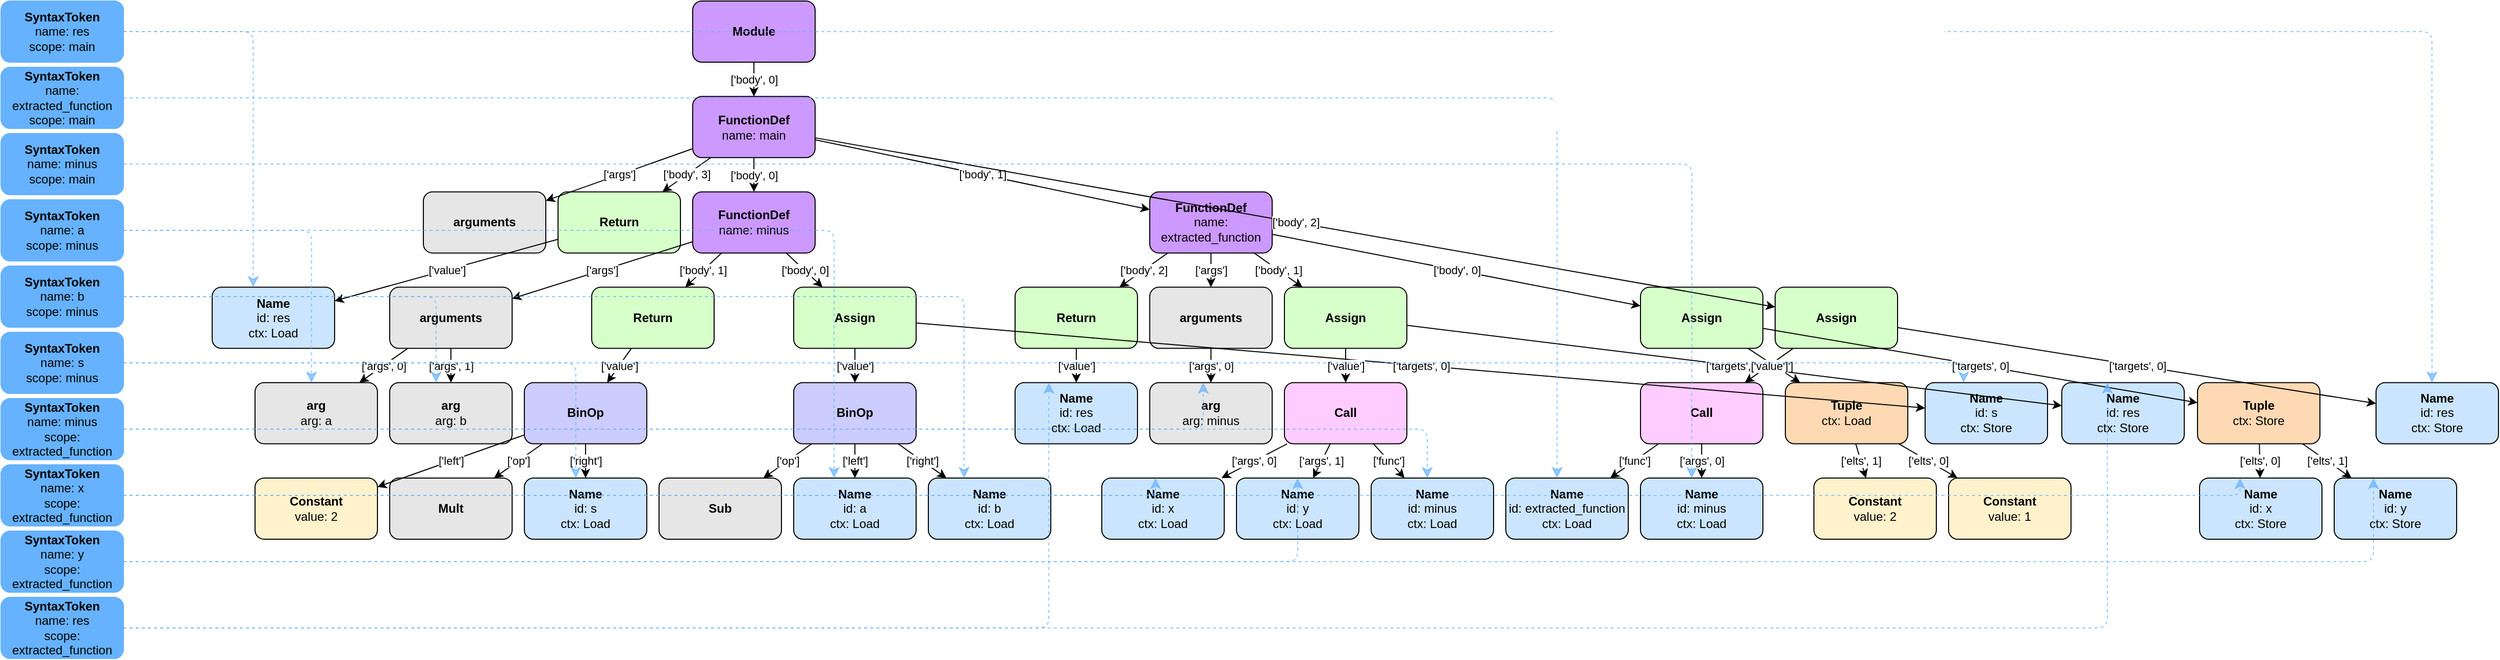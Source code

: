 <?xml version="1.0" ?>
<mxfile>
	<diagram id="code-graph" name="Page-1">
		<mxGraphModel dx="422" dy="816" grid="1" gridSize="10" guides="1" tooltips="1" connect="1" arrows="1" fold="1" page="1" pageScale="1" pageWidth="850" pageHeight="1100" math="0" shadow="0">
			<root>
				<mxCell id="0"/>
				<mxCell id="1" parent="0"/>
				<mxCell id="5099317200" value="&lt;b&gt;Module&lt;/b&gt;" style="whiteSpace=wrap;html=1;rounded=1;fillColor=#CC99FF;strokeColor=#000000" parent="1" vertex="1">
					<mxGeometry x="527.98" y="0.0" width="120" height="60" as="geometry"/>
				</mxCell>
				<mxCell id="5099322048" value="&lt;b&gt;FunctionDef&lt;/b&gt;&lt;br&gt;name: main" style="whiteSpace=wrap;html=1;rounded=1;fillColor=#CC99FF;strokeColor=#000000" parent="1" vertex="1">
					<mxGeometry x="527.98" y="93.6" width="120" height="60" as="geometry"/>
				</mxCell>
				<mxCell id="5099322864" value="&lt;b&gt;arguments&lt;/b&gt;" style="whiteSpace=wrap;html=1;rounded=1;fillColor=#E6E6E6;strokeColor=#000000" parent="1" vertex="1">
					<mxGeometry x="263.98" y="187.2" width="120" height="60" as="geometry"/>
				</mxCell>
				<mxCell id="5099310720" value="&lt;b&gt;FunctionDef&lt;/b&gt;&lt;br&gt;name: minus" style="whiteSpace=wrap;html=1;rounded=1;fillColor=#CC99FF;strokeColor=#000000" parent="1" vertex="1">
					<mxGeometry x="527.98" y="187.2" width="120" height="60" as="geometry"/>
				</mxCell>
				<mxCell id="5099318928" value="&lt;b&gt;arguments&lt;/b&gt;" style="whiteSpace=wrap;html=1;rounded=1;fillColor=#E6E6E6;strokeColor=#000000" parent="1" vertex="1">
					<mxGeometry x="230.98" y="280.8" width="120" height="60" as="geometry"/>
				</mxCell>
				<mxCell id="5099317872" value="&lt;b&gt;arg&lt;/b&gt;&lt;br&gt;arg: a" style="whiteSpace=wrap;html=1;rounded=1;fillColor=#E6E6E6;strokeColor=#000000" parent="1" vertex="1">
					<mxGeometry x="98.981" y="374.4" width="120" height="60" as="geometry"/>
				</mxCell>
				<mxCell id="5099314272" value="&lt;b&gt;arg&lt;/b&gt;&lt;br&gt;arg: b" style="whiteSpace=wrap;html=1;rounded=1;fillColor=#E6E6E6;strokeColor=#000000" parent="1" vertex="1">
					<mxGeometry x="230.98" y="374.4" width="120" height="60" as="geometry"/>
				</mxCell>
				<mxCell id="5099316720" value="&lt;b&gt;Assign&lt;/b&gt;" style="whiteSpace=wrap;html=1;rounded=1;fillColor=#D6FFC9;strokeColor=#000000" parent="1" vertex="1">
					<mxGeometry x="626.98" y="280.8" width="120" height="60" as="geometry"/>
				</mxCell>
				<mxCell id="5099308272" value="&lt;b&gt;Name&lt;/b&gt;&lt;br&gt;id: s&lt;br&gt;ctx: Store" style="whiteSpace=wrap;html=1;rounded=1;fillColor=#CCE5FF;strokeColor=#000000" parent="1" vertex="1">
					<mxGeometry x="1736.0" y="374.4" width="120" height="60" as="geometry"/>
				</mxCell>
				<mxCell id="5099320368" value="&lt;b&gt;BinOp&lt;/b&gt;" style="whiteSpace=wrap;html=1;rounded=1;fillColor=#CCCCFF;strokeColor=#000000" parent="1" vertex="1">
					<mxGeometry x="626.98" y="374.4" width="120" height="60" as="geometry"/>
				</mxCell>
				<mxCell id="5099320992" value="&lt;b&gt;Name&lt;/b&gt;&lt;br&gt;id: a&lt;br&gt;ctx: Load" style="whiteSpace=wrap;html=1;rounded=1;fillColor=#CCE5FF;strokeColor=#000000" parent="1" vertex="1">
					<mxGeometry x="626.98" y="468.0" width="120" height="60" as="geometry"/>
				</mxCell>
				<mxCell id="5099316144" value="&lt;b&gt;Sub&lt;/b&gt;" style="whiteSpace=wrap;html=1;rounded=1;fillColor=#E6E6E6;strokeColor=#000000" parent="1" vertex="1">
					<mxGeometry x="494.98" y="468.0" width="120" height="60" as="geometry"/>
				</mxCell>
				<mxCell id="5099314128" value="&lt;b&gt;Name&lt;/b&gt;&lt;br&gt;id: b&lt;br&gt;ctx: Load" style="whiteSpace=wrap;html=1;rounded=1;fillColor=#CCE5FF;strokeColor=#000000" parent="1" vertex="1">
					<mxGeometry x="758.98" y="468.0" width="120" height="60" as="geometry"/>
				</mxCell>
				<mxCell id="5099321760" value="&lt;b&gt;Return&lt;/b&gt;" style="whiteSpace=wrap;html=1;rounded=1;fillColor=#D6FFC9;strokeColor=#000000" parent="1" vertex="1">
					<mxGeometry x="428.98" y="280.8" width="120" height="60" as="geometry"/>
				</mxCell>
				<mxCell id="5099307264" value="&lt;b&gt;BinOp&lt;/b&gt;" style="whiteSpace=wrap;html=1;rounded=1;fillColor=#CCCCFF;strokeColor=#000000" parent="1" vertex="1">
					<mxGeometry x="362.98" y="374.4" width="120" height="60" as="geometry"/>
				</mxCell>
				<mxCell id="5099317632" value="&lt;b&gt;Constant&lt;/b&gt;&lt;br&gt;value: 2" style="whiteSpace=wrap;html=1;rounded=1;fillColor=#FFF2CC;strokeColor=#000000" parent="1" vertex="1">
					<mxGeometry x="98.981" y="468.0" width="120" height="60" as="geometry"/>
				</mxCell>
				<mxCell id="6080628240" value="&lt;b&gt;Mult&lt;/b&gt;" style="whiteSpace=wrap;html=1;rounded=1;fillColor=#E6E6E6;strokeColor=#000000" parent="1" vertex="1">
					<mxGeometry x="230.98" y="468.0" width="120" height="60" as="geometry"/>
				</mxCell>
				<mxCell id="5099307120" value="&lt;b&gt;Name&lt;/b&gt;&lt;br&gt;id: s&lt;br&gt;ctx: Load" style="whiteSpace=wrap;html=1;rounded=1;fillColor=#CCE5FF;strokeColor=#000000" parent="1" vertex="1">
					<mxGeometry x="362.98" y="468.0" width="120" height="60" as="geometry"/>
				</mxCell>
				<mxCell id="6076808400" value="&lt;b&gt;FunctionDef&lt;/b&gt;&lt;br&gt;name: extracted_function" style="whiteSpace=wrap;html=1;rounded=1;fillColor=#CC99FF;strokeColor=#000000" parent="1" vertex="1">
					<mxGeometry x="975.98" y="187.2" width="120" height="60" as="geometry"/>
				</mxCell>
				<mxCell id="6089134704" value="&lt;b&gt;arguments&lt;/b&gt;" style="whiteSpace=wrap;html=1;rounded=1;fillColor=#E6E6E6;strokeColor=#000000" parent="1" vertex="1">
					<mxGeometry x="975.98" y="280.8" width="120" height="60" as="geometry"/>
				</mxCell>
				<mxCell id="6084080784" value="&lt;b&gt;arg&lt;/b&gt;&lt;br&gt;arg: minus" style="whiteSpace=wrap;html=1;rounded=1;fillColor=#E6E6E6;strokeColor=#000000" parent="1" vertex="1">
					<mxGeometry x="975.98" y="374.4" width="120" height="60" as="geometry"/>
				</mxCell>
				<mxCell id="5099315040" value="&lt;b&gt;Assign&lt;/b&gt;" style="whiteSpace=wrap;html=1;rounded=1;fillColor=#D6FFC9;strokeColor=#000000" parent="1" vertex="1">
					<mxGeometry x="1457.0" y="280.8" width="120" height="60" as="geometry"/>
				</mxCell>
				<mxCell id="5099318352" value="&lt;b&gt;Tuple&lt;/b&gt;&lt;br&gt;ctx: Store" style="whiteSpace=wrap;html=1;rounded=1;fillColor=#FFD9B3;strokeColor=#000000" parent="1" vertex="1">
					<mxGeometry x="2003.0" y="374.4" width="120" height="60" as="geometry"/>
				</mxCell>
				<mxCell id="5099319360" value="&lt;b&gt;Name&lt;/b&gt;&lt;br&gt;id: x&lt;br&gt;ctx: Store" style="whiteSpace=wrap;html=1;rounded=1;fillColor=#CCE5FF;strokeColor=#000000" parent="1" vertex="1">
					<mxGeometry x="2005.0" y="468.0" width="120" height="60" as="geometry"/>
				</mxCell>
				<mxCell id="5099318880" value="&lt;b&gt;Name&lt;/b&gt;&lt;br&gt;id: y&lt;br&gt;ctx: Store" style="whiteSpace=wrap;html=1;rounded=1;fillColor=#CCE5FF;strokeColor=#000000" parent="1" vertex="1">
					<mxGeometry x="2137.0" y="468.0" width="120" height="60" as="geometry"/>
				</mxCell>
				<mxCell id="5099317584" value="&lt;b&gt;Tuple&lt;/b&gt;&lt;br&gt;ctx: Load" style="whiteSpace=wrap;html=1;rounded=1;fillColor=#FFD9B3;strokeColor=#000000" parent="1" vertex="1">
					<mxGeometry x="1599.0" y="374.4" width="120" height="60" as="geometry"/>
				</mxCell>
				<mxCell id="5099323200" value="&lt;b&gt;Constant&lt;/b&gt;&lt;br&gt;value: 1" style="whiteSpace=wrap;html=1;rounded=1;fillColor=#FFF2CC;strokeColor=#000000" parent="1" vertex="1">
					<mxGeometry x="1759.0" y="468.0" width="120" height="60" as="geometry"/>
				</mxCell>
				<mxCell id="5099315328" value="&lt;b&gt;Constant&lt;/b&gt;&lt;br&gt;value: 2" style="whiteSpace=wrap;html=1;rounded=1;fillColor=#FFF2CC;strokeColor=#000000" parent="1" vertex="1">
					<mxGeometry x="1627.0" y="468.0" width="120" height="60" as="geometry"/>
				</mxCell>
				<mxCell id="5099313648" value="&lt;b&gt;Assign&lt;/b&gt;" style="whiteSpace=wrap;html=1;rounded=1;fillColor=#D6FFC9;strokeColor=#000000" parent="1" vertex="1">
					<mxGeometry x="1108.0" y="280.8" width="120" height="60" as="geometry"/>
				</mxCell>
				<mxCell id="5099316384" value="&lt;b&gt;Name&lt;/b&gt;&lt;br&gt;id: res&lt;br&gt;ctx: Store" style="whiteSpace=wrap;html=1;rounded=1;fillColor=#CCE5FF;strokeColor=#000000" parent="1" vertex="1">
					<mxGeometry x="1870.0" y="374.4" width="120" height="60" as="geometry"/>
				</mxCell>
				<mxCell id="5099319120" value="&lt;b&gt;Call&lt;/b&gt;" style="whiteSpace=wrap;html=1;rounded=1;fillColor=#FFCCFF;strokeColor=#000000" parent="1" vertex="1">
					<mxGeometry x="1108.0" y="374.4" width="120" height="60" as="geometry"/>
				</mxCell>
				<mxCell id="6081117872" value="&lt;b&gt;Name&lt;/b&gt;&lt;br&gt;id: minus&lt;br&gt;ctx: Load" style="whiteSpace=wrap;html=1;rounded=1;fillColor=#CCE5FF;strokeColor=#000000" parent="1" vertex="1">
					<mxGeometry x="1193.0" y="468.0" width="120" height="60" as="geometry"/>
				</mxCell>
				<mxCell id="6081110288" value="&lt;b&gt;Name&lt;/b&gt;&lt;br&gt;id: x&lt;br&gt;ctx: Load" style="whiteSpace=wrap;html=1;rounded=1;fillColor=#CCE5FF;strokeColor=#000000" parent="1" vertex="1">
					<mxGeometry x="928.98" y="468.0" width="120" height="60" as="geometry"/>
				</mxCell>
				<mxCell id="6081115520" value="&lt;b&gt;Name&lt;/b&gt;&lt;br&gt;id: y&lt;br&gt;ctx: Load" style="whiteSpace=wrap;html=1;rounded=1;fillColor=#CCE5FF;strokeColor=#000000" parent="1" vertex="1">
					<mxGeometry x="1061.0" y="468.0" width="120" height="60" as="geometry"/>
				</mxCell>
				<mxCell id="6077087808" value="&lt;b&gt;Return&lt;/b&gt;" style="whiteSpace=wrap;html=1;rounded=1;fillColor=#D6FFC9;strokeColor=#000000" parent="1" vertex="1">
					<mxGeometry x="843.98" y="280.8" width="120" height="60" as="geometry"/>
				</mxCell>
				<mxCell id="6077234816" value="&lt;b&gt;Name&lt;/b&gt;&lt;br&gt;id: res&lt;br&gt;ctx: Load" style="whiteSpace=wrap;html=1;rounded=1;fillColor=#CCE5FF;strokeColor=#000000" parent="1" vertex="1">
					<mxGeometry x="843.98" y="374.4" width="120" height="60" as="geometry"/>
				</mxCell>
				<mxCell id="6077087904" value="&lt;b&gt;Assign&lt;/b&gt;" style="whiteSpace=wrap;html=1;rounded=1;fillColor=#D6FFC9;strokeColor=#000000" parent="1" vertex="1">
					<mxGeometry x="1589.0" y="280.8" width="120" height="60" as="geometry"/>
				</mxCell>
				<mxCell id="6077087856" value="&lt;b&gt;Name&lt;/b&gt;&lt;br&gt;id: res&lt;br&gt;ctx: Store" style="whiteSpace=wrap;html=1;rounded=1;fillColor=#CCE5FF;strokeColor=#000000" parent="1" vertex="1">
					<mxGeometry x="2178.0" y="374.4" width="120" height="60" as="geometry"/>
				</mxCell>
				<mxCell id="6077234720" value="&lt;b&gt;Call&lt;/b&gt;" style="whiteSpace=wrap;html=1;rounded=1;fillColor=#FFCCFF;strokeColor=#000000" parent="1" vertex="1">
					<mxGeometry x="1457.0" y="374.4" width="120" height="60" as="geometry"/>
				</mxCell>
				<mxCell id="6077226368" value="&lt;b&gt;Name&lt;/b&gt;&lt;br&gt;id: extracted_function&lt;br&gt;ctx: Load" style="whiteSpace=wrap;html=1;rounded=1;fillColor=#CCE5FF;strokeColor=#000000" parent="1" vertex="1">
					<mxGeometry x="1325.0" y="468.0" width="120" height="60" as="geometry"/>
				</mxCell>
				<mxCell id="6077234768" value="&lt;b&gt;Name&lt;/b&gt;&lt;br&gt;id: minus&lt;br&gt;ctx: Load" style="whiteSpace=wrap;html=1;rounded=1;fillColor=#CCE5FF;strokeColor=#000000" parent="1" vertex="1">
					<mxGeometry x="1457.0" y="468.0" width="120" height="60" as="geometry"/>
				</mxCell>
				<mxCell id="5099318304" value="&lt;b&gt;Return&lt;/b&gt;" style="whiteSpace=wrap;html=1;rounded=1;fillColor=#D6FFC9;strokeColor=#000000" parent="1" vertex="1">
					<mxGeometry x="395.98" y="187.2" width="120" height="60" as="geometry"/>
				</mxCell>
				<mxCell id="6081113168" value="&lt;b&gt;Name&lt;/b&gt;&lt;br&gt;id: res&lt;br&gt;ctx: Load" style="whiteSpace=wrap;html=1;rounded=1;fillColor=#CCE5FF;strokeColor=#000000" parent="1" vertex="1">
					<mxGeometry x="56.981" y="280.8" width="120" height="60" as="geometry"/>
				</mxCell>
				<mxCell id="5099317200_5099322048" value="['body', 0]" style="endArrow=classic;html=1;strokeColor=#000000" parent="1" source="5099317200" target="5099322048" edge="1">
					<mxGeometry width="50" height="50" relative="1" as="geometry">
						<mxPoint x="400" y="440" as="sourcePoint"/>
						<mxPoint x="450" y="390" as="targetPoint"/>
					</mxGeometry>
				</mxCell>
				<mxCell id="5099322048_5099322864" value="['args']" style="endArrow=classic;html=1;strokeColor=#000000" parent="1" source="5099322048" target="5099322864" edge="1">
					<mxGeometry width="50" height="50" relative="1" as="geometry">
						<mxPoint x="400" y="440" as="sourcePoint"/>
						<mxPoint x="450" y="390" as="targetPoint"/>
					</mxGeometry>
				</mxCell>
				<mxCell id="5099322048_5099310720" value="['body', 0]" style="endArrow=classic;html=1;strokeColor=#000000" parent="1" source="5099322048" target="5099310720" edge="1">
					<mxGeometry width="50" height="50" relative="1" as="geometry">
						<mxPoint x="400" y="440" as="sourcePoint"/>
						<mxPoint x="450" y="390" as="targetPoint"/>
					</mxGeometry>
				</mxCell>
				<mxCell id="5099310720_5099318928" value="['args']" style="endArrow=classic;html=1;strokeColor=#000000" parent="1" source="5099310720" target="5099318928" edge="1">
					<mxGeometry width="50" height="50" relative="1" as="geometry">
						<mxPoint x="400" y="440" as="sourcePoint"/>
						<mxPoint x="450" y="390" as="targetPoint"/>
					</mxGeometry>
				</mxCell>
				<mxCell id="5099318928_5099317872" value="['args', 0]" style="endArrow=classic;html=1;strokeColor=#000000" parent="1" source="5099318928" target="5099317872" edge="1">
					<mxGeometry width="50" height="50" relative="1" as="geometry">
						<mxPoint x="400" y="440" as="sourcePoint"/>
						<mxPoint x="450" y="390" as="targetPoint"/>
					</mxGeometry>
				</mxCell>
				<mxCell id="5099318928_5099314272" value="['args', 1]" style="endArrow=classic;html=1;strokeColor=#000000" parent="1" source="5099318928" target="5099314272" edge="1">
					<mxGeometry width="50" height="50" relative="1" as="geometry">
						<mxPoint x="400" y="440" as="sourcePoint"/>
						<mxPoint x="450" y="390" as="targetPoint"/>
					</mxGeometry>
				</mxCell>
				<mxCell id="5099310720_5099316720" value="['body', 0]" style="endArrow=classic;html=1;strokeColor=#000000" parent="1" source="5099310720" target="5099316720" edge="1">
					<mxGeometry width="50" height="50" relative="1" as="geometry">
						<mxPoint x="400" y="440" as="sourcePoint"/>
						<mxPoint x="450" y="390" as="targetPoint"/>
					</mxGeometry>
				</mxCell>
				<mxCell id="5099316720_5099308272" value="['targets', 0]" style="endArrow=classic;html=1;strokeColor=#000000" parent="1" source="5099316720" target="5099308272" edge="1">
					<mxGeometry width="50" height="50" relative="1" as="geometry">
						<mxPoint x="400" y="440" as="sourcePoint"/>
						<mxPoint x="450" y="390" as="targetPoint"/>
					</mxGeometry>
				</mxCell>
				<mxCell id="5099316720_5099320368" value="['value']" style="endArrow=classic;html=1;strokeColor=#000000" parent="1" source="5099316720" target="5099320368" edge="1">
					<mxGeometry width="50" height="50" relative="1" as="geometry">
						<mxPoint x="400" y="440" as="sourcePoint"/>
						<mxPoint x="450" y="390" as="targetPoint"/>
					</mxGeometry>
				</mxCell>
				<mxCell id="5099320368_5099320992" value="['left']" style="endArrow=classic;html=1;strokeColor=#000000" parent="1" source="5099320368" target="5099320992" edge="1">
					<mxGeometry width="50" height="50" relative="1" as="geometry">
						<mxPoint x="400" y="440" as="sourcePoint"/>
						<mxPoint x="450" y="390" as="targetPoint"/>
					</mxGeometry>
				</mxCell>
				<mxCell id="5099320368_5099316144" value="['op']" style="endArrow=classic;html=1;strokeColor=#000000" parent="1" source="5099320368" target="5099316144" edge="1">
					<mxGeometry width="50" height="50" relative="1" as="geometry">
						<mxPoint x="400" y="440" as="sourcePoint"/>
						<mxPoint x="450" y="390" as="targetPoint"/>
					</mxGeometry>
				</mxCell>
				<mxCell id="5099320368_5099314128" value="['right']" style="endArrow=classic;html=1;strokeColor=#000000" parent="1" source="5099320368" target="5099314128" edge="1">
					<mxGeometry width="50" height="50" relative="1" as="geometry">
						<mxPoint x="400" y="440" as="sourcePoint"/>
						<mxPoint x="450" y="390" as="targetPoint"/>
					</mxGeometry>
				</mxCell>
				<mxCell id="5099310720_5099321760" value="['body', 1]" style="endArrow=classic;html=1;strokeColor=#000000" parent="1" source="5099310720" target="5099321760" edge="1">
					<mxGeometry width="50" height="50" relative="1" as="geometry">
						<mxPoint x="400" y="440" as="sourcePoint"/>
						<mxPoint x="450" y="390" as="targetPoint"/>
					</mxGeometry>
				</mxCell>
				<mxCell id="5099321760_5099307264" value="['value']" style="endArrow=classic;html=1;strokeColor=#000000" parent="1" source="5099321760" target="5099307264" edge="1">
					<mxGeometry width="50" height="50" relative="1" as="geometry">
						<mxPoint x="400" y="440" as="sourcePoint"/>
						<mxPoint x="450" y="390" as="targetPoint"/>
					</mxGeometry>
				</mxCell>
				<mxCell id="5099307264_5099317632" value="['left']" style="endArrow=classic;html=1;strokeColor=#000000" parent="1" source="5099307264" target="5099317632" edge="1">
					<mxGeometry width="50" height="50" relative="1" as="geometry">
						<mxPoint x="400" y="440" as="sourcePoint"/>
						<mxPoint x="450" y="390" as="targetPoint"/>
					</mxGeometry>
				</mxCell>
				<mxCell id="5099307264_6080628240" value="['op']" style="endArrow=classic;html=1;strokeColor=#000000" parent="1" source="5099307264" target="6080628240" edge="1">
					<mxGeometry width="50" height="50" relative="1" as="geometry">
						<mxPoint x="400" y="440" as="sourcePoint"/>
						<mxPoint x="450" y="390" as="targetPoint"/>
					</mxGeometry>
				</mxCell>
				<mxCell id="5099307264_5099307120" value="['right']" style="endArrow=classic;html=1;strokeColor=#000000" parent="1" source="5099307264" target="5099307120" edge="1">
					<mxGeometry width="50" height="50" relative="1" as="geometry">
						<mxPoint x="400" y="440" as="sourcePoint"/>
						<mxPoint x="450" y="390" as="targetPoint"/>
					</mxGeometry>
				</mxCell>
				<mxCell id="5099322048_6076808400" value="['body', 1]" style="endArrow=classic;html=1;strokeColor=#000000" parent="1" source="5099322048" target="6076808400" edge="1">
					<mxGeometry width="50" height="50" relative="1" as="geometry">
						<mxPoint x="400" y="440" as="sourcePoint"/>
						<mxPoint x="450" y="390" as="targetPoint"/>
					</mxGeometry>
				</mxCell>
				<mxCell id="6076808400_6089134704" value="['args']" style="endArrow=classic;html=1;strokeColor=#000000" parent="1" source="6076808400" target="6089134704" edge="1">
					<mxGeometry width="50" height="50" relative="1" as="geometry">
						<mxPoint x="400" y="440" as="sourcePoint"/>
						<mxPoint x="450" y="390" as="targetPoint"/>
					</mxGeometry>
				</mxCell>
				<mxCell id="6089134704_6084080784" value="['args', 0]" style="endArrow=classic;html=1;strokeColor=#000000" parent="1" source="6089134704" target="6084080784" edge="1">
					<mxGeometry width="50" height="50" relative="1" as="geometry">
						<mxPoint x="400" y="440" as="sourcePoint"/>
						<mxPoint x="450" y="390" as="targetPoint"/>
					</mxGeometry>
				</mxCell>
				<mxCell id="6076808400_5099315040" value="['body', 0]" style="endArrow=classic;html=1;strokeColor=#000000" parent="1" source="6076808400" target="5099315040" edge="1">
					<mxGeometry width="50" height="50" relative="1" as="geometry">
						<mxPoint x="400" y="440" as="sourcePoint"/>
						<mxPoint x="450" y="390" as="targetPoint"/>
					</mxGeometry>
				</mxCell>
				<mxCell id="5099315040_5099318352" value="['targets', 0]" style="endArrow=classic;html=1;strokeColor=#000000" parent="1" source="5099315040" target="5099318352" edge="1">
					<mxGeometry width="50" height="50" relative="1" as="geometry">
						<mxPoint x="400" y="440" as="sourcePoint"/>
						<mxPoint x="450" y="390" as="targetPoint"/>
					</mxGeometry>
				</mxCell>
				<mxCell id="5099318352_5099319360" value="['elts', 0]" style="endArrow=classic;html=1;strokeColor=#000000" parent="1" source="5099318352" target="5099319360" edge="1">
					<mxGeometry width="50" height="50" relative="1" as="geometry">
						<mxPoint x="400" y="440" as="sourcePoint"/>
						<mxPoint x="450" y="390" as="targetPoint"/>
					</mxGeometry>
				</mxCell>
				<mxCell id="5099318352_5099318880" value="['elts', 1]" style="endArrow=classic;html=1;strokeColor=#000000" parent="1" source="5099318352" target="5099318880" edge="1">
					<mxGeometry width="50" height="50" relative="1" as="geometry">
						<mxPoint x="400" y="440" as="sourcePoint"/>
						<mxPoint x="450" y="390" as="targetPoint"/>
					</mxGeometry>
				</mxCell>
				<mxCell id="5099315040_5099317584" value="['value']" style="endArrow=classic;html=1;strokeColor=#000000" parent="1" source="5099315040" target="5099317584" edge="1">
					<mxGeometry width="50" height="50" relative="1" as="geometry">
						<mxPoint x="400" y="440" as="sourcePoint"/>
						<mxPoint x="450" y="390" as="targetPoint"/>
					</mxGeometry>
				</mxCell>
				<mxCell id="5099317584_5099323200" value="['elts', 0]" style="endArrow=classic;html=1;strokeColor=#000000" parent="1" source="5099317584" target="5099323200" edge="1">
					<mxGeometry width="50" height="50" relative="1" as="geometry">
						<mxPoint x="400" y="440" as="sourcePoint"/>
						<mxPoint x="450" y="390" as="targetPoint"/>
					</mxGeometry>
				</mxCell>
				<mxCell id="5099317584_5099315328" value="['elts', 1]" style="endArrow=classic;html=1;strokeColor=#000000" parent="1" source="5099317584" target="5099315328" edge="1">
					<mxGeometry width="50" height="50" relative="1" as="geometry">
						<mxPoint x="400" y="440" as="sourcePoint"/>
						<mxPoint x="450" y="390" as="targetPoint"/>
					</mxGeometry>
				</mxCell>
				<mxCell id="6076808400_5099313648" value="['body', 1]" style="endArrow=classic;html=1;strokeColor=#000000" parent="1" source="6076808400" target="5099313648" edge="1">
					<mxGeometry width="50" height="50" relative="1" as="geometry">
						<mxPoint x="400" y="440" as="sourcePoint"/>
						<mxPoint x="450" y="390" as="targetPoint"/>
					</mxGeometry>
				</mxCell>
				<mxCell id="5099313648_5099316384" value="['targets', 0]" style="endArrow=classic;html=1;strokeColor=#000000" parent="1" source="5099313648" target="5099316384" edge="1">
					<mxGeometry width="50" height="50" relative="1" as="geometry">
						<mxPoint x="400" y="440" as="sourcePoint"/>
						<mxPoint x="450" y="390" as="targetPoint"/>
					</mxGeometry>
				</mxCell>
				<mxCell id="5099313648_5099319120" value="['value']" style="endArrow=classic;html=1;strokeColor=#000000" parent="1" source="5099313648" target="5099319120" edge="1">
					<mxGeometry width="50" height="50" relative="1" as="geometry">
						<mxPoint x="400" y="440" as="sourcePoint"/>
						<mxPoint x="450" y="390" as="targetPoint"/>
					</mxGeometry>
				</mxCell>
				<mxCell id="5099319120_6081117872" value="['func']" style="endArrow=classic;html=1;strokeColor=#000000" parent="1" source="5099319120" target="6081117872" edge="1">
					<mxGeometry width="50" height="50" relative="1" as="geometry">
						<mxPoint x="400" y="440" as="sourcePoint"/>
						<mxPoint x="450" y="390" as="targetPoint"/>
					</mxGeometry>
				</mxCell>
				<mxCell id="5099319120_6081110288" value="['args', 0]" style="endArrow=classic;html=1;strokeColor=#000000" parent="1" source="5099319120" target="6081110288" edge="1">
					<mxGeometry width="50" height="50" relative="1" as="geometry">
						<mxPoint x="400" y="440" as="sourcePoint"/>
						<mxPoint x="450" y="390" as="targetPoint"/>
					</mxGeometry>
				</mxCell>
				<mxCell id="5099319120_6081115520" value="['args', 1]" style="endArrow=classic;html=1;strokeColor=#000000" parent="1" source="5099319120" target="6081115520" edge="1">
					<mxGeometry width="50" height="50" relative="1" as="geometry">
						<mxPoint x="400" y="440" as="sourcePoint"/>
						<mxPoint x="450" y="390" as="targetPoint"/>
					</mxGeometry>
				</mxCell>
				<mxCell id="6076808400_6077087808" value="['body', 2]" style="endArrow=classic;html=1;strokeColor=#000000" parent="1" source="6076808400" target="6077087808" edge="1">
					<mxGeometry width="50" height="50" relative="1" as="geometry">
						<mxPoint x="400" y="440" as="sourcePoint"/>
						<mxPoint x="450" y="390" as="targetPoint"/>
					</mxGeometry>
				</mxCell>
				<mxCell id="6077087808_6077234816" value="['value']" style="endArrow=classic;html=1;strokeColor=#000000" parent="1" source="6077087808" target="6077234816" edge="1">
					<mxGeometry width="50" height="50" relative="1" as="geometry">
						<mxPoint x="400" y="440" as="sourcePoint"/>
						<mxPoint x="450" y="390" as="targetPoint"/>
					</mxGeometry>
				</mxCell>
				<mxCell id="5099322048_6077087904" value="['body', 2]" style="endArrow=classic;html=1;strokeColor=#000000" parent="1" source="5099322048" target="6077087904" edge="1">
					<mxGeometry width="50" height="50" relative="1" as="geometry">
						<mxPoint x="400" y="440" as="sourcePoint"/>
						<mxPoint x="450" y="390" as="targetPoint"/>
					</mxGeometry>
				</mxCell>
				<mxCell id="6077087904_6077087856" value="['targets', 0]" style="endArrow=classic;html=1;strokeColor=#000000" parent="1" source="6077087904" target="6077087856" edge="1">
					<mxGeometry width="50" height="50" relative="1" as="geometry">
						<mxPoint x="400" y="440" as="sourcePoint"/>
						<mxPoint x="450" y="390" as="targetPoint"/>
					</mxGeometry>
				</mxCell>
				<mxCell id="6077087904_6077234720" value="['value']" style="endArrow=classic;html=1;strokeColor=#000000" parent="1" source="6077087904" target="6077234720" edge="1">
					<mxGeometry width="50" height="50" relative="1" as="geometry">
						<mxPoint x="400" y="440" as="sourcePoint"/>
						<mxPoint x="450" y="390" as="targetPoint"/>
					</mxGeometry>
				</mxCell>
				<mxCell id="6077234720_6077226368" value="['func']" style="endArrow=classic;html=1;strokeColor=#000000" parent="1" source="6077234720" target="6077226368" edge="1">
					<mxGeometry width="50" height="50" relative="1" as="geometry">
						<mxPoint x="400" y="440" as="sourcePoint"/>
						<mxPoint x="450" y="390" as="targetPoint"/>
					</mxGeometry>
				</mxCell>
				<mxCell id="6077234720_6077234768" value="['args', 0]" style="endArrow=classic;html=1;strokeColor=#000000" parent="1" source="6077234720" target="6077234768" edge="1">
					<mxGeometry width="50" height="50" relative="1" as="geometry">
						<mxPoint x="400" y="440" as="sourcePoint"/>
						<mxPoint x="450" y="390" as="targetPoint"/>
					</mxGeometry>
				</mxCell>
				<mxCell id="5099322048_5099318304" value="['body', 3]" style="endArrow=classic;html=1;strokeColor=#000000" parent="1" source="5099322048" target="5099318304" edge="1">
					<mxGeometry width="50" height="50" relative="1" as="geometry">
						<mxPoint x="400" y="440" as="sourcePoint"/>
						<mxPoint x="450" y="390" as="targetPoint"/>
					</mxGeometry>
				</mxCell>
				<mxCell id="5099318304_6081113168" value="['value']" style="endArrow=classic;html=1;strokeColor=#000000" parent="1" source="5099318304" target="6081113168" edge="1">
					<mxGeometry width="50" height="50" relative="1" as="geometry">
						<mxPoint x="400" y="440" as="sourcePoint"/>
						<mxPoint x="450" y="390" as="targetPoint"/>
					</mxGeometry>
				</mxCell>
				<mxCell id="stx_res_5099322048" value="&lt;b&gt;SyntaxToken&lt;/b&gt;&lt;br&gt;name: res&lt;br&gt;scope: main" style="whiteSpace=wrap;html=1;rounded=1;fillColor=#66B2FF;strokeColor=#66B2FF" parent="1" vertex="1">
					<mxGeometry x="-150" y="0.0" width="120" height="60" as="geometry"/>
				</mxCell>
				<mxCell id="stx_extracted_function_5099322048" value="&lt;b&gt;SyntaxToken&lt;/b&gt;&lt;br&gt;name: extracted_function&lt;br&gt;scope: main" style="whiteSpace=wrap;html=1;rounded=1;fillColor=#66B2FF;strokeColor=#66B2FF" parent="1" vertex="1">
					<mxGeometry x="-150" y="65.0" width="120" height="60" as="geometry"/>
				</mxCell>
				<mxCell id="stx_minus_5099322048" value="&lt;b&gt;SyntaxToken&lt;/b&gt;&lt;br&gt;name: minus&lt;br&gt;scope: main" style="whiteSpace=wrap;html=1;rounded=1;fillColor=#66B2FF;strokeColor=#66B2FF" parent="1" vertex="1">
					<mxGeometry x="-150" y="130.0" width="120" height="60" as="geometry"/>
				</mxCell>
				<mxCell id="stx_a_5099310720" value="&lt;b&gt;SyntaxToken&lt;/b&gt;&lt;br&gt;name: a&lt;br&gt;scope: minus" style="whiteSpace=wrap;html=1;rounded=1;fillColor=#66B2FF;strokeColor=#66B2FF" parent="1" vertex="1">
					<mxGeometry x="-150" y="195.0" width="120" height="60" as="geometry"/>
				</mxCell>
				<mxCell id="stx_b_5099310720" value="&lt;b&gt;SyntaxToken&lt;/b&gt;&lt;br&gt;name: b&lt;br&gt;scope: minus" style="whiteSpace=wrap;html=1;rounded=1;fillColor=#66B2FF;strokeColor=#66B2FF" parent="1" vertex="1">
					<mxGeometry x="-150" y="260.0" width="120" height="60" as="geometry"/>
				</mxCell>
				<mxCell id="stx_s_5099310720" value="&lt;b&gt;SyntaxToken&lt;/b&gt;&lt;br&gt;name: s&lt;br&gt;scope: minus" style="whiteSpace=wrap;html=1;rounded=1;fillColor=#66B2FF;strokeColor=#66B2FF" parent="1" vertex="1">
					<mxGeometry x="-150" y="325.0" width="120" height="60" as="geometry"/>
				</mxCell>
				<mxCell id="stx_minus_6076808400" value="&lt;b&gt;SyntaxToken&lt;/b&gt;&lt;br&gt;name: minus&lt;br&gt;scope: extracted_function" style="whiteSpace=wrap;html=1;rounded=1;fillColor=#66B2FF;strokeColor=#66B2FF" parent="1" vertex="1">
					<mxGeometry x="-150" y="390.0" width="120" height="60" as="geometry"/>
				</mxCell>
				<mxCell id="stx_x_6076808400" value="&lt;b&gt;SyntaxToken&lt;/b&gt;&lt;br&gt;name: x&lt;br&gt;scope: extracted_function" style="whiteSpace=wrap;html=1;rounded=1;fillColor=#66B2FF;strokeColor=#66B2FF" parent="1" vertex="1">
					<mxGeometry x="-150" y="455.0" width="120" height="60" as="geometry"/>
				</mxCell>
				<mxCell id="stx_y_6076808400" value="&lt;b&gt;SyntaxToken&lt;/b&gt;&lt;br&gt;name: y&lt;br&gt;scope: extracted_function" style="whiteSpace=wrap;html=1;rounded=1;fillColor=#66B2FF;strokeColor=#66B2FF" parent="1" vertex="1">
					<mxGeometry x="-150" y="520.0" width="120" height="60" as="geometry"/>
				</mxCell>
				<mxCell id="stx_res_6076808400" value="&lt;b&gt;SyntaxToken&lt;/b&gt;&lt;br&gt;name: res&lt;br&gt;scope: extracted_function" style="whiteSpace=wrap;html=1;rounded=1;fillColor=#66B2FF;strokeColor=#66B2FF" parent="1" vertex="1">
					<mxGeometry x="-150" y="585.0" width="120" height="60" as="geometry"/>
				</mxCell>
				<mxCell id="stx_res_5099322048_6077087856" value="" style="edgeStyle=segmentEdgeStyle;endArrow=classic;html=1;rounded=1;endSize=8;startSize=8;entryX=0.457;entryY=0;entryDx=0;entryDy=0;opacity=70;shadow=0;dashed=1;jumpSize=6;strokeColor=#66B2FF" parent="1" source="stx_res_5099322048" target="6077087856" edge="1">
					<mxGeometry width="50" height="50" relative="1" as="geometry">
						<mxPoint x="400" y="440" as="sourcePoint"/>
						<mxPoint x="450" y="390" as="targetPoint"/>
					</mxGeometry>
				</mxCell>
				<mxCell id="stx_res_5099322048_6081113168" value="" style="edgeStyle=segmentEdgeStyle;endArrow=classic;html=1;rounded=1;endSize=8;startSize=8;entryX=0.335;entryY=0;entryDx=0;entryDy=0;opacity=70;shadow=0;dashed=1;jumpSize=6;strokeColor=#66B2FF" parent="1" source="stx_res_5099322048" target="6081113168" edge="1">
					<mxGeometry width="50" height="50" relative="1" as="geometry">
						<mxPoint x="400" y="440" as="sourcePoint"/>
						<mxPoint x="450" y="390" as="targetPoint"/>
					</mxGeometry>
				</mxCell>
				<mxCell id="stx_extracted_function_5099322048_6077226368" value="" style="edgeStyle=segmentEdgeStyle;endArrow=classic;html=1;rounded=1;endSize=8;startSize=8;entryX=0.419;entryY=0;entryDx=0;entryDy=0;opacity=70;shadow=0;dashed=1;jumpSize=6;strokeColor=#66B2FF" parent="1" source="stx_extracted_function_5099322048" target="6077226368" edge="1">
					<mxGeometry width="50" height="50" relative="1" as="geometry">
						<mxPoint x="400" y="440" as="sourcePoint"/>
						<mxPoint x="450" y="390" as="targetPoint"/>
					</mxGeometry>
				</mxCell>
				<mxCell id="stx_minus_5099322048_6077234768" value="" style="edgeStyle=segmentEdgeStyle;endArrow=classic;html=1;rounded=1;endSize=8;startSize=8;entryX=0.419;entryY=0;entryDx=0;entryDy=0;opacity=70;shadow=0;dashed=1;jumpSize=6;strokeColor=#66B2FF" parent="1" source="stx_minus_5099322048" target="6077234768" edge="1">
					<mxGeometry width="50" height="50" relative="1" as="geometry">
						<mxPoint x="400" y="440" as="sourcePoint"/>
						<mxPoint x="450" y="390" as="targetPoint"/>
					</mxGeometry>
				</mxCell>
				<mxCell id="stx_a_5099310720_5099317872" value="" style="edgeStyle=segmentEdgeStyle;endArrow=classic;html=1;rounded=1;endSize=8;startSize=8;entryX=0.461;entryY=0;entryDx=0;entryDy=0;opacity=70;shadow=0;dashed=1;jumpSize=6;strokeColor=#66B2FF" parent="1" source="stx_a_5099310720" target="5099317872" edge="1">
					<mxGeometry width="50" height="50" relative="1" as="geometry">
						<mxPoint x="400" y="440" as="sourcePoint"/>
						<mxPoint x="450" y="390" as="targetPoint"/>
					</mxGeometry>
				</mxCell>
				<mxCell id="stx_a_5099310720_5099320992" value="" style="edgeStyle=segmentEdgeStyle;endArrow=classic;html=1;rounded=1;endSize=8;startSize=8;entryX=0.33;entryY=0;entryDx=0;entryDy=0;opacity=70;shadow=0;dashed=1;jumpSize=6;strokeColor=#66B2FF" parent="1" source="stx_a_5099310720" target="5099320992" edge="1">
					<mxGeometry width="50" height="50" relative="1" as="geometry">
						<mxPoint x="400" y="440" as="sourcePoint"/>
						<mxPoint x="450" y="390" as="targetPoint"/>
					</mxGeometry>
				</mxCell>
				<mxCell id="stx_b_5099310720_5099314272" value="" style="edgeStyle=segmentEdgeStyle;endArrow=classic;html=1;rounded=1;endSize=8;startSize=8;entryX=0.379;entryY=0;entryDx=0;entryDy=0;opacity=70;shadow=0;dashed=1;jumpSize=6;strokeColor=#66B2FF" parent="1" source="stx_b_5099310720" target="5099314272" edge="1">
					<mxGeometry width="50" height="50" relative="1" as="geometry">
						<mxPoint x="400" y="440" as="sourcePoint"/>
						<mxPoint x="450" y="390" as="targetPoint"/>
					</mxGeometry>
				</mxCell>
				<mxCell id="stx_b_5099310720_5099314128" value="" style="edgeStyle=segmentEdgeStyle;endArrow=classic;html=1;rounded=1;endSize=8;startSize=8;entryX=0.292;entryY=0;entryDx=0;entryDy=0;opacity=70;shadow=0;dashed=1;jumpSize=6;strokeColor=#66B2FF" parent="1" source="stx_b_5099310720" target="5099314128" edge="1">
					<mxGeometry width="50" height="50" relative="1" as="geometry">
						<mxPoint x="400" y="440" as="sourcePoint"/>
						<mxPoint x="450" y="390" as="targetPoint"/>
					</mxGeometry>
				</mxCell>
				<mxCell id="stx_s_5099310720_5099308272" value="" style="edgeStyle=segmentEdgeStyle;endArrow=classic;html=1;rounded=1;endSize=8;startSize=8;entryX=0.315;entryY=0;entryDx=0;entryDy=0;opacity=70;shadow=0;dashed=1;jumpSize=6;strokeColor=#66B2FF" parent="1" source="stx_s_5099310720" target="5099308272" edge="1">
					<mxGeometry width="50" height="50" relative="1" as="geometry">
						<mxPoint x="400" y="440" as="sourcePoint"/>
						<mxPoint x="450" y="390" as="targetPoint"/>
					</mxGeometry>
				</mxCell>
				<mxCell id="stx_s_5099310720_5099307120" value="" style="edgeStyle=segmentEdgeStyle;endArrow=classic;html=1;rounded=1;endSize=8;startSize=8;entryX=0.42;entryY=0;entryDx=0;entryDy=0;opacity=70;shadow=0;dashed=1;jumpSize=6;strokeColor=#66B2FF" parent="1" source="stx_s_5099310720" target="5099307120" edge="1">
					<mxGeometry width="50" height="50" relative="1" as="geometry">
						<mxPoint x="400" y="440" as="sourcePoint"/>
						<mxPoint x="450" y="390" as="targetPoint"/>
					</mxGeometry>
				</mxCell>
				<mxCell id="stx_minus_6076808400_6084080784" value="" style="edgeStyle=segmentEdgeStyle;endArrow=classic;html=1;rounded=1;endSize=8;startSize=8;entryX=0.437;entryY=0;entryDx=0;entryDy=0;opacity=70;shadow=0;dashed=1;jumpSize=6;strokeColor=#66B2FF" parent="1" source="stx_minus_6076808400" target="6084080784" edge="1">
					<mxGeometry width="50" height="50" relative="1" as="geometry">
						<mxPoint x="400" y="440" as="sourcePoint"/>
						<mxPoint x="450" y="390" as="targetPoint"/>
					</mxGeometry>
				</mxCell>
				<mxCell id="stx_minus_6076808400_6081117872" value="" style="edgeStyle=segmentEdgeStyle;endArrow=classic;html=1;rounded=1;endSize=8;startSize=8;entryX=0.458;entryY=0;entryDx=0;entryDy=0;opacity=70;shadow=0;dashed=1;jumpSize=6;strokeColor=#66B2FF" parent="1" source="stx_minus_6076808400" target="6081117872" edge="1">
					<mxGeometry width="50" height="50" relative="1" as="geometry">
						<mxPoint x="400" y="440" as="sourcePoint"/>
						<mxPoint x="450" y="390" as="targetPoint"/>
					</mxGeometry>
				</mxCell>
				<mxCell id="stx_x_6076808400_5099319360" value="" style="edgeStyle=segmentEdgeStyle;endArrow=classic;html=1;rounded=1;endSize=8;startSize=8;entryX=0.331;entryY=0;entryDx=0;entryDy=0;opacity=70;shadow=0;dashed=1;jumpSize=6;strokeColor=#66B2FF" parent="1" source="stx_x_6076808400" target="5099319360" edge="1">
					<mxGeometry width="50" height="50" relative="1" as="geometry">
						<mxPoint x="400" y="440" as="sourcePoint"/>
						<mxPoint x="450" y="390" as="targetPoint"/>
					</mxGeometry>
				</mxCell>
				<mxCell id="stx_x_6076808400_6081110288" value="" style="edgeStyle=segmentEdgeStyle;endArrow=classic;html=1;rounded=1;endSize=8;startSize=8;entryX=0.439;entryY=0;entryDx=0;entryDy=0;opacity=70;shadow=0;dashed=1;jumpSize=6;strokeColor=#66B2FF" parent="1" source="stx_x_6076808400" target="6081110288" edge="1">
					<mxGeometry width="50" height="50" relative="1" as="geometry">
						<mxPoint x="400" y="440" as="sourcePoint"/>
						<mxPoint x="450" y="390" as="targetPoint"/>
					</mxGeometry>
				</mxCell>
				<mxCell id="stx_y_6076808400_5099318880" value="" style="edgeStyle=segmentEdgeStyle;endArrow=classic;html=1;rounded=1;endSize=8;startSize=8;entryX=0.321;entryY=0;entryDx=0;entryDy=0;opacity=70;shadow=0;dashed=1;jumpSize=6;strokeColor=#66B2FF" parent="1" source="stx_y_6076808400" target="5099318880" edge="1">
					<mxGeometry width="50" height="50" relative="1" as="geometry">
						<mxPoint x="400" y="440" as="sourcePoint"/>
						<mxPoint x="450" y="390" as="targetPoint"/>
					</mxGeometry>
				</mxCell>
				<mxCell id="stx_y_6076808400_6081115520" value="" style="edgeStyle=segmentEdgeStyle;endArrow=classic;html=1;rounded=1;endSize=8;startSize=8;entryX=0.5;entryY=0;entryDx=0;entryDy=0;opacity=70;shadow=0;dashed=1;jumpSize=6;strokeColor=#66B2FF" parent="1" source="stx_y_6076808400" target="6081115520" edge="1">
					<mxGeometry width="50" height="50" relative="1" as="geometry">
						<mxPoint x="400" y="440" as="sourcePoint"/>
						<mxPoint x="450" y="390" as="targetPoint"/>
					</mxGeometry>
				</mxCell>
				<mxCell id="stx_res_6076808400_5099316384" value="" style="edgeStyle=segmentEdgeStyle;endArrow=classic;html=1;rounded=1;endSize=8;startSize=8;entryX=0.372;entryY=0;entryDx=0;entryDy=0;opacity=70;shadow=0;dashed=1;jumpSize=6;strokeColor=#66B2FF" parent="1" source="stx_res_6076808400" target="5099316384" edge="1">
					<mxGeometry width="50" height="50" relative="1" as="geometry">
						<mxPoint x="400" y="440" as="sourcePoint"/>
						<mxPoint x="450" y="390" as="targetPoint"/>
					</mxGeometry>
				</mxCell>
				<mxCell id="stx_res_6076808400_6077234816" value="" style="edgeStyle=segmentEdgeStyle;endArrow=classic;html=1;rounded=1;endSize=8;startSize=8;entryX=0.276;entryY=0;entryDx=0;entryDy=0;opacity=70;shadow=0;dashed=1;jumpSize=6;strokeColor=#66B2FF" parent="1" source="stx_res_6076808400" target="6077234816" edge="1">
					<mxGeometry width="50" height="50" relative="1" as="geometry">
						<mxPoint x="400" y="440" as="sourcePoint"/>
						<mxPoint x="450" y="390" as="targetPoint"/>
					</mxGeometry>
				</mxCell>
			</root>
		</mxGraphModel>
	</diagram>
</mxfile>
